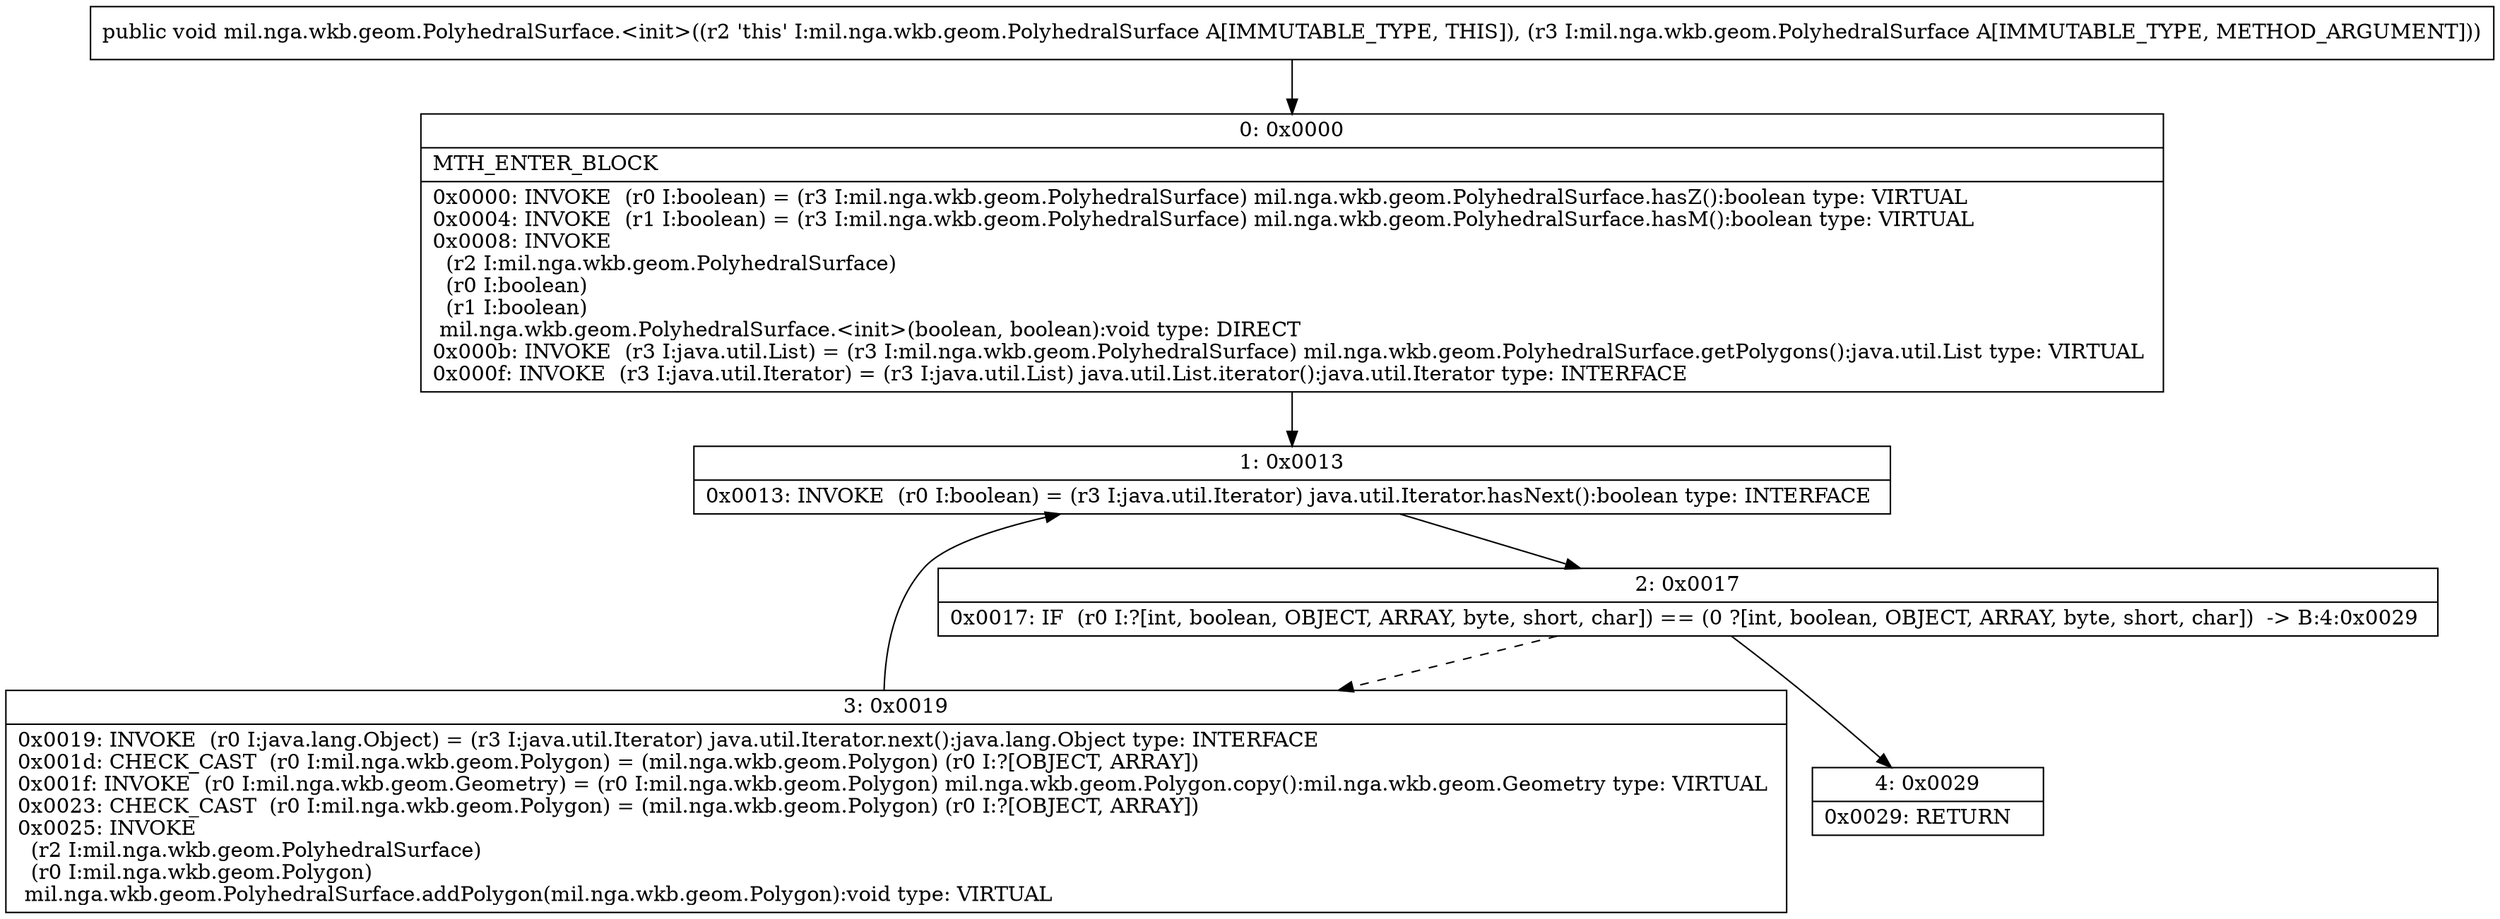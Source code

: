 digraph "CFG formil.nga.wkb.geom.PolyhedralSurface.\<init\>(Lmil\/nga\/wkb\/geom\/PolyhedralSurface;)V" {
Node_0 [shape=record,label="{0\:\ 0x0000|MTH_ENTER_BLOCK\l|0x0000: INVOKE  (r0 I:boolean) = (r3 I:mil.nga.wkb.geom.PolyhedralSurface) mil.nga.wkb.geom.PolyhedralSurface.hasZ():boolean type: VIRTUAL \l0x0004: INVOKE  (r1 I:boolean) = (r3 I:mil.nga.wkb.geom.PolyhedralSurface) mil.nga.wkb.geom.PolyhedralSurface.hasM():boolean type: VIRTUAL \l0x0008: INVOKE  \l  (r2 I:mil.nga.wkb.geom.PolyhedralSurface)\l  (r0 I:boolean)\l  (r1 I:boolean)\l mil.nga.wkb.geom.PolyhedralSurface.\<init\>(boolean, boolean):void type: DIRECT \l0x000b: INVOKE  (r3 I:java.util.List) = (r3 I:mil.nga.wkb.geom.PolyhedralSurface) mil.nga.wkb.geom.PolyhedralSurface.getPolygons():java.util.List type: VIRTUAL \l0x000f: INVOKE  (r3 I:java.util.Iterator) = (r3 I:java.util.List) java.util.List.iterator():java.util.Iterator type: INTERFACE \l}"];
Node_1 [shape=record,label="{1\:\ 0x0013|0x0013: INVOKE  (r0 I:boolean) = (r3 I:java.util.Iterator) java.util.Iterator.hasNext():boolean type: INTERFACE \l}"];
Node_2 [shape=record,label="{2\:\ 0x0017|0x0017: IF  (r0 I:?[int, boolean, OBJECT, ARRAY, byte, short, char]) == (0 ?[int, boolean, OBJECT, ARRAY, byte, short, char])  \-\> B:4:0x0029 \l}"];
Node_3 [shape=record,label="{3\:\ 0x0019|0x0019: INVOKE  (r0 I:java.lang.Object) = (r3 I:java.util.Iterator) java.util.Iterator.next():java.lang.Object type: INTERFACE \l0x001d: CHECK_CAST  (r0 I:mil.nga.wkb.geom.Polygon) = (mil.nga.wkb.geom.Polygon) (r0 I:?[OBJECT, ARRAY]) \l0x001f: INVOKE  (r0 I:mil.nga.wkb.geom.Geometry) = (r0 I:mil.nga.wkb.geom.Polygon) mil.nga.wkb.geom.Polygon.copy():mil.nga.wkb.geom.Geometry type: VIRTUAL \l0x0023: CHECK_CAST  (r0 I:mil.nga.wkb.geom.Polygon) = (mil.nga.wkb.geom.Polygon) (r0 I:?[OBJECT, ARRAY]) \l0x0025: INVOKE  \l  (r2 I:mil.nga.wkb.geom.PolyhedralSurface)\l  (r0 I:mil.nga.wkb.geom.Polygon)\l mil.nga.wkb.geom.PolyhedralSurface.addPolygon(mil.nga.wkb.geom.Polygon):void type: VIRTUAL \l}"];
Node_4 [shape=record,label="{4\:\ 0x0029|0x0029: RETURN   \l}"];
MethodNode[shape=record,label="{public void mil.nga.wkb.geom.PolyhedralSurface.\<init\>((r2 'this' I:mil.nga.wkb.geom.PolyhedralSurface A[IMMUTABLE_TYPE, THIS]), (r3 I:mil.nga.wkb.geom.PolyhedralSurface A[IMMUTABLE_TYPE, METHOD_ARGUMENT])) }"];
MethodNode -> Node_0;
Node_0 -> Node_1;
Node_1 -> Node_2;
Node_2 -> Node_3[style=dashed];
Node_2 -> Node_4;
Node_3 -> Node_1;
}

